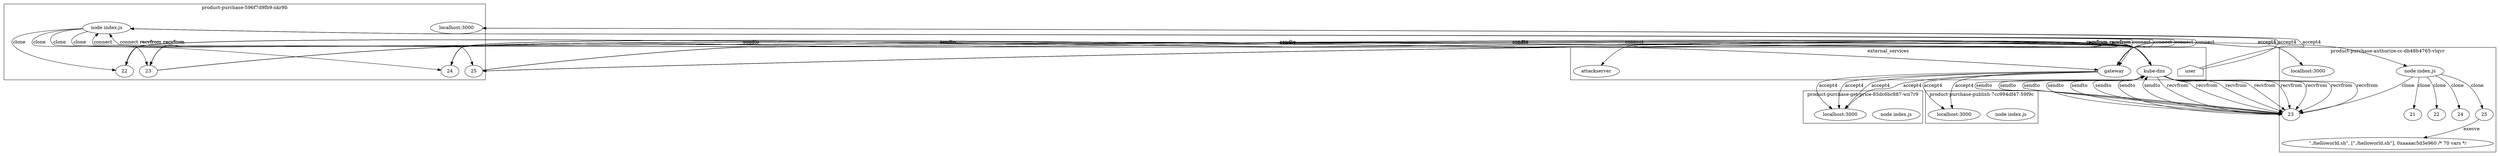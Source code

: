 digraph G {
	subgraph "cluster_ product-purchase-596f7d9fb9-nkr9b " {
		label=" product-purchase-596f7d9fb9-nkr9b "
		49987 [label="node index.js"]
		"product-purchase_localhost_3000" [label="localhost:3000"]
		"product-purchase_localhost_3000" [label="localhost:3000"]
		49987 -> 54266 [label=clone]
		49987 -> 54274 [label=clone]
		49987 -> 54269 [label=clone]
		49987 -> 54285 [label=clone]
		54266 [label=22]
		54274 [label=23]
		54269 [label=24]
		54285 [label=25]
	}
	subgraph "cluster_ product-purchase-get-price-85dc6bc887-wn7r9 " {
		label=" product-purchase-get-price-85dc6bc887-wn7r9 "
		50900 [label="node index.js"]
		"product-purchase-get-price_localhost_3000" [label="localhost:3000"]
		"product-purchase-get-price_localhost_3000" [label="localhost:3000"]
		"product-purchase-get-price_localhost_3000" [label="localhost:3000"]
		"product-purchase-get-price_localhost_3000" [label="localhost:3000"]
	}
	subgraph "cluster_ product-purchase-publish-7cc994df47-59f9c " {
		label=" product-purchase-publish-7cc994df47-59f9c "
		52152 [label="node index.js"]
		"product-purchase-publish_localhost_3000" [label="localhost:3000"]
		"product-purchase-publish_localhost_3000" [label="localhost:3000"]
	}
	subgraph "cluster_ product-purchase-authorize-cc-db48b4765-vlqvr " {
		label=" product-purchase-authorize-cc-db48b4765-vlqvr "
		53612 [label="node index.js"]
		"product-purchase-authorize-cc_localhost_3000" [label="localhost:3000"]
		"product-purchase-authorize-cc_localhost_3000" [label="localhost:3000"]
		53612 -> 55456 [label=clone]
		53612 -> 55450 [label=clone]
		53612 -> 55448 [label=clone]
		53612 -> 55461 [label=clone]
		53612 -> 55532 [label=clone]
		55456 [label=21]
		55450 [label=22]
		55448 [label=23]
		55461 [label=24]
		55532 [label=25]
		" product-purchase-authorize-cc-db48b4765-vlqvr _./helloworld.sh" [label="\"./helloworld.sh\", [\"./helloworld.sh\"], 0xaaaac5d3e960 /* 70 vars */"]
		55532 -> " product-purchase-authorize-cc-db48b4765-vlqvr _./helloworld.sh" [label=execve]
	}
	subgraph cluster_services {
		label=external_services
		user [shape=house]
		user -> "product-purchase_localhost_3000" [label=accept4]
		user -> "product-purchase_localhost_3000" [label=accept4]
		"10.107.89.58_8080" [label=gateway]
		49987 -> "10.107.89.58_8080" [label=connect dir=both]
		"10.107.89.58_8080" [label=gateway]
		49987 -> "10.107.89.58_8080" [label=connect dir=both]
		"10.107.89.58_8080" [label=gateway]
		49987 -> "10.107.89.58_8080" [label=connect dir=both]
		"10.107.89.58_8080" [label=gateway]
		49987 -> "10.107.89.58_8080" [label=connect dir=both]
		"10.107.89.58_8080" [label=gateway]
		49987 -> "10.107.89.58_8080" [label=connect dir=both]
		"10.107.89.58_8080" [label=gateway]
		49987 -> "10.107.89.58_8080" [label=connect dir=both]
		"10.96.0.10_53" [label="kube-dns"]
		54266 -> "10.96.0.10_53" [label=sendto]
		"10.96.0.10_53" [label="kube-dns"]
		54266 -> "10.96.0.10_53" [label=sendto]
		"10.96.0.10_53" [label="kube-dns"]
		"10.96.0.10_53" -> 54266 [label=recvfrom]
		"10.96.0.10_53" [label="kube-dns"]
		"10.96.0.10_53" -> 54266 [label=recvfrom]
		"10.96.0.10_53" [label="kube-dns"]
		54266 -> "10.96.0.10_53" [label=sendto]
		"10.96.0.10_53" [label="kube-dns"]
		54266 -> "10.96.0.10_53" [label=sendto]
		"10.96.0.10_53" [label="kube-dns"]
		"10.96.0.10_53" -> 54266 [label=recvfrom]
		"10.96.0.10_53" [label="kube-dns"]
		"10.96.0.10_53" -> 54266 [label=recvfrom]
		"10.96.0.10_53" [label="kube-dns"]
		54266 -> "10.96.0.10_53" [label=sendto]
		"10.96.0.10_53" [label="kube-dns"]
		54266 -> "10.96.0.10_53" [label=sendto]
		"10.96.0.10_53" [label="kube-dns"]
		"10.96.0.10_53" -> 54266 [label=recvfrom]
		"10.96.0.10_53" [label="kube-dns"]
		"10.96.0.10_53" -> 54266 [label=recvfrom]
		"10.96.0.10_53" [label="kube-dns"]
		54266 -> "10.96.0.10_53" [label=sendto]
		"10.96.0.10_53" [label="kube-dns"]
		54266 -> "10.96.0.10_53" [label=sendto]
		"10.96.0.10_53" [label="kube-dns"]
		"10.96.0.10_53" -> 54266 [label=recvfrom]
		"10.96.0.10_53" [label="kube-dns"]
		"10.96.0.10_53" -> 54266 [label=recvfrom]
		"10.96.0.10_53" [label="kube-dns"]
		54266 -> "10.96.0.10_53" [label=sendto]
		"10.96.0.10_53" [label="kube-dns"]
		54266 -> "10.96.0.10_53" [label=sendto]
		"10.96.0.10_53" [label="kube-dns"]
		"10.96.0.10_53" -> 54266 [label=recvfrom]
		"10.96.0.10_53" [label="kube-dns"]
		"10.96.0.10_53" -> 54266 [label=recvfrom]
		"10.96.0.10_53" [label="kube-dns"]
		54266 -> "10.96.0.10_53" [label=sendto]
		"10.96.0.10_53" [label="kube-dns"]
		54266 -> "10.96.0.10_53" [label=sendto]
		"10.96.0.10_53" [label="kube-dns"]
		"10.96.0.10_53" -> 54266 [label=recvfrom]
		"10.96.0.10_53" [label="kube-dns"]
		"10.96.0.10_53" -> 54266 [label=recvfrom]
		"10.96.0.10_53" [label="kube-dns"]
		54266 -> "10.96.0.10_53" [label=sendto]
		"10.96.0.10_53" [label="kube-dns"]
		54266 -> "10.96.0.10_53" [label=sendto]
		"10.96.0.10_53" [label="kube-dns"]
		"10.96.0.10_53" -> 54266 [label=recvfrom]
		"10.96.0.10_53" [label="kube-dns"]
		"10.96.0.10_53" -> 54266 [label=recvfrom]
		"10.96.0.10_53" [label="kube-dns"]
		54266 -> "10.96.0.10_53" [label=sendto]
		"10.96.0.10_53" [label="kube-dns"]
		54266 -> "10.96.0.10_53" [label=sendto]
		"10.96.0.10_53" [label="kube-dns"]
		"10.96.0.10_53" -> 54266 [label=recvfrom]
		"10.96.0.10_53" [label="kube-dns"]
		"10.96.0.10_53" -> 54266 [label=recvfrom]
		"10.96.0.10_53" [label="kube-dns"]
		54274 -> "10.96.0.10_53" [label=sendto]
		"10.96.0.10_53" [label="kube-dns"]
		54274 -> "10.96.0.10_53" [label=sendto]
		"10.96.0.10_53" [label="kube-dns"]
		"10.96.0.10_53" -> 54274 [label=recvfrom]
		"10.96.0.10_53" [label="kube-dns"]
		"10.96.0.10_53" -> 54274 [label=recvfrom]
		"10.96.0.10_53" [label="kube-dns"]
		54274 -> "10.96.0.10_53" [label=sendto]
		"10.96.0.10_53" [label="kube-dns"]
		54274 -> "10.96.0.10_53" [label=sendto]
		"10.96.0.10_53" [label="kube-dns"]
		"10.96.0.10_53" -> 54274 [label=recvfrom]
		"10.96.0.10_53" [label="kube-dns"]
		"10.96.0.10_53" -> 54274 [label=recvfrom]
		"10.96.0.10_53" [label="kube-dns"]
		54274 -> "10.96.0.10_53" [label=sendto]
		"10.96.0.10_53" [label="kube-dns"]
		54274 -> "10.96.0.10_53" [label=sendto]
		"10.96.0.10_53" [label="kube-dns"]
		"10.96.0.10_53" -> 54274 [label=recvfrom]
		"10.96.0.10_53" [label="kube-dns"]
		"10.96.0.10_53" -> 54274 [label=recvfrom]
		"10.96.0.10_53" [label="kube-dns"]
		54274 -> "10.96.0.10_53" [label=sendto]
		"10.96.0.10_53" [label="kube-dns"]
		54274 -> "10.96.0.10_53" [label=sendto]
		"10.96.0.10_53" [label="kube-dns"]
		"10.96.0.10_53" -> 54274 [label=recvfrom]
		"10.96.0.10_53" [label="kube-dns"]
		"10.96.0.10_53" -> 54274 [label=recvfrom]
		"10.96.0.10_53" [label="kube-dns"]
		54269 -> "10.96.0.10_53" [label=sendto]
		"10.96.0.10_53" [label="kube-dns"]
		54269 -> "10.96.0.10_53" [label=sendto]
		"10.96.0.10_53" [label="kube-dns"]
		"10.96.0.10_53" -> 54269 [label=recvfrom]
		"10.96.0.10_53" [label="kube-dns"]
		"10.96.0.10_53" -> 54269 [label=recvfrom]
		"10.96.0.10_53" [label="kube-dns"]
		54269 -> "10.96.0.10_53" [label=sendto]
		"10.96.0.10_53" [label="kube-dns"]
		54269 -> "10.96.0.10_53" [label=sendto]
		"10.96.0.10_53" [label="kube-dns"]
		"10.96.0.10_53" -> 54269 [label=recvfrom]
		"10.96.0.10_53" [label="kube-dns"]
		"10.96.0.10_53" -> 54269 [label=recvfrom]
		"10.96.0.10_53" [label="kube-dns"]
		54269 -> "10.96.0.10_53" [label=sendto]
		"10.96.0.10_53" [label="kube-dns"]
		54269 -> "10.96.0.10_53" [label=sendto]
		"10.96.0.10_53" [label="kube-dns"]
		"10.96.0.10_53" -> 54269 [label=recvfrom]
		"10.96.0.10_53" [label="kube-dns"]
		"10.96.0.10_53" -> 54269 [label=recvfrom]
		"10.96.0.10_53" [label="kube-dns"]
		54269 -> "10.96.0.10_53" [label=sendto]
		"10.96.0.10_53" [label="kube-dns"]
		54269 -> "10.96.0.10_53" [label=sendto]
		"10.96.0.10_53" [label="kube-dns"]
		"10.96.0.10_53" -> 54269 [label=recvfrom]
		"10.96.0.10_53" [label="kube-dns"]
		"10.96.0.10_53" -> 54269 [label=recvfrom]
		"10.96.0.10_53" [label="kube-dns"]
		54269 -> "10.96.0.10_53" [label=sendto]
		"10.96.0.10_53" [label="kube-dns"]
		54269 -> "10.96.0.10_53" [label=sendto]
		"10.96.0.10_53" [label="kube-dns"]
		"10.96.0.10_53" -> 54269 [label=recvfrom]
		"10.96.0.10_53" [label="kube-dns"]
		"10.96.0.10_53" -> 54269 [label=recvfrom]
		"10.96.0.10_53" [label="kube-dns"]
		54269 -> "10.96.0.10_53" [label=sendto]
		"10.96.0.10_53" [label="kube-dns"]
		54269 -> "10.96.0.10_53" [label=sendto]
		"10.96.0.10_53" [label="kube-dns"]
		"10.96.0.10_53" -> 54269 [label=recvfrom]
		"10.96.0.10_53" [label="kube-dns"]
		"10.96.0.10_53" -> 54269 [label=recvfrom]
		"10.96.0.10_53" [label="kube-dns"]
		54269 -> "10.96.0.10_53" [label=sendto]
		"10.96.0.10_53" [label="kube-dns"]
		54269 -> "10.96.0.10_53" [label=sendto]
		"10.96.0.10_53" [label="kube-dns"]
		"10.96.0.10_53" -> 54269 [label=recvfrom]
		"10.96.0.10_53" [label="kube-dns"]
		"10.96.0.10_53" -> 54269 [label=recvfrom]
		"10.96.0.10_53" [label="kube-dns"]
		54269 -> "10.96.0.10_53" [label=sendto]
		"10.96.0.10_53" [label="kube-dns"]
		54269 -> "10.96.0.10_53" [label=sendto]
		"10.96.0.10_53" [label="kube-dns"]
		"10.96.0.10_53" -> 54269 [label=recvfrom]
		"10.96.0.10_53" [label="kube-dns"]
		"10.96.0.10_53" -> 54269 [label=recvfrom]
		"10.96.0.10_53" [label="kube-dns"]
		54285 -> "10.96.0.10_53" [label=sendto]
		"10.96.0.10_53" [label="kube-dns"]
		54285 -> "10.96.0.10_53" [label=sendto]
		"10.96.0.10_53" [label="kube-dns"]
		"10.96.0.10_53" -> 54285 [label=recvfrom]
		"10.96.0.10_53" [label="kube-dns"]
		"10.96.0.10_53" -> 54285 [label=recvfrom]
		"10.96.0.10_53" [label="kube-dns"]
		54285 -> "10.96.0.10_53" [label=sendto]
		"10.96.0.10_53" [label="kube-dns"]
		54285 -> "10.96.0.10_53" [label=sendto]
		"10.96.0.10_53" [label="kube-dns"]
		"10.96.0.10_53" -> 54285 [label=recvfrom]
		"10.96.0.10_53" [label="kube-dns"]
		"10.96.0.10_53" -> 54285 [label=recvfrom]
		"10.96.0.10_53" [label="kube-dns"]
		54285 -> "10.96.0.10_53" [label=sendto]
		"10.96.0.10_53" [label="kube-dns"]
		54285 -> "10.96.0.10_53" [label=sendto]
		"10.96.0.10_53" [label="kube-dns"]
		"10.96.0.10_53" -> 54285 [label=recvfrom]
		"10.96.0.10_53" [label="kube-dns"]
		"10.96.0.10_53" -> 54285 [label=recvfrom]
		"10.96.0.10_53" [label="kube-dns"]
		54285 -> "10.96.0.10_53" [label=sendto]
		"10.96.0.10_53" [label="kube-dns"]
		54285 -> "10.96.0.10_53" [label=sendto]
		"10.96.0.10_53" [label="kube-dns"]
		"10.96.0.10_53" -> 54285 [label=recvfrom]
		"10.96.0.10_53" [label="kube-dns"]
		"10.96.0.10_53" -> 54285 [label=recvfrom]
		"10.107.89.58_8080" -> "product-purchase-get-price_localhost_3000" [label=accept4]
		"10.107.89.58_8080" -> "product-purchase-get-price_localhost_3000" [label=accept4]
		"10.107.89.58_8080" -> "product-purchase-get-price_localhost_3000" [label=accept4]
		"10.107.89.58_8080" -> "product-purchase-get-price_localhost_3000" [label=accept4]
		"10.107.89.58_8080" -> "product-purchase-publish_localhost_3000" [label=accept4]
		"10.107.89.58_8080" -> "product-purchase-publish_localhost_3000" [label=accept4]
		"10.107.89.58_8080" -> "product-purchase-authorize-cc_localhost_3000" [label=accept4]
		"10.107.89.58_8080" -> "product-purchase-authorize-cc_localhost_3000" [label=accept4]
		"10.98.29.89_8889" [label=attackserver]
		53612 -> "10.98.29.89_8889" [label=connect dir=both]
		"10.96.0.10_53" [label="kube-dns"]
		55448 -> "10.96.0.10_53" [label=sendto]
		"10.96.0.10_53" [label="kube-dns"]
		55448 -> "10.96.0.10_53" [label=sendto]
		"10.96.0.10_53" [label="kube-dns"]
		"10.96.0.10_53" -> 55448 [label=recvfrom]
		"10.96.0.10_53" [label="kube-dns"]
		"10.96.0.10_53" -> 55448 [label=recvfrom]
		"10.96.0.10_53" [label="kube-dns"]
		55448 -> "10.96.0.10_53" [label=sendto]
		"10.96.0.10_53" [label="kube-dns"]
		55448 -> "10.96.0.10_53" [label=sendto]
		"10.96.0.10_53" [label="kube-dns"]
		"10.96.0.10_53" -> 55448 [label=recvfrom]
		"10.96.0.10_53" [label="kube-dns"]
		"10.96.0.10_53" -> 55448 [label=recvfrom]
		"10.96.0.10_53" [label="kube-dns"]
		55448 -> "10.96.0.10_53" [label=sendto]
		"10.96.0.10_53" [label="kube-dns"]
		55448 -> "10.96.0.10_53" [label=sendto]
		"10.96.0.10_53" [label="kube-dns"]
		"10.96.0.10_53" -> 55448 [label=recvfrom]
		"10.96.0.10_53" [label="kube-dns"]
		"10.96.0.10_53" -> 55448 [label=recvfrom]
		"10.96.0.10_53" [label="kube-dns"]
		55448 -> "10.96.0.10_53" [label=sendto]
		"10.96.0.10_53" [label="kube-dns"]
		55448 -> "10.96.0.10_53" [label=sendto]
		"10.96.0.10_53" [label="kube-dns"]
		"10.96.0.10_53" -> 55448 [label=recvfrom]
		"10.96.0.10_53" [label="kube-dns"]
		"10.96.0.10_53" -> 55448 [label=recvfrom]
	}
}
